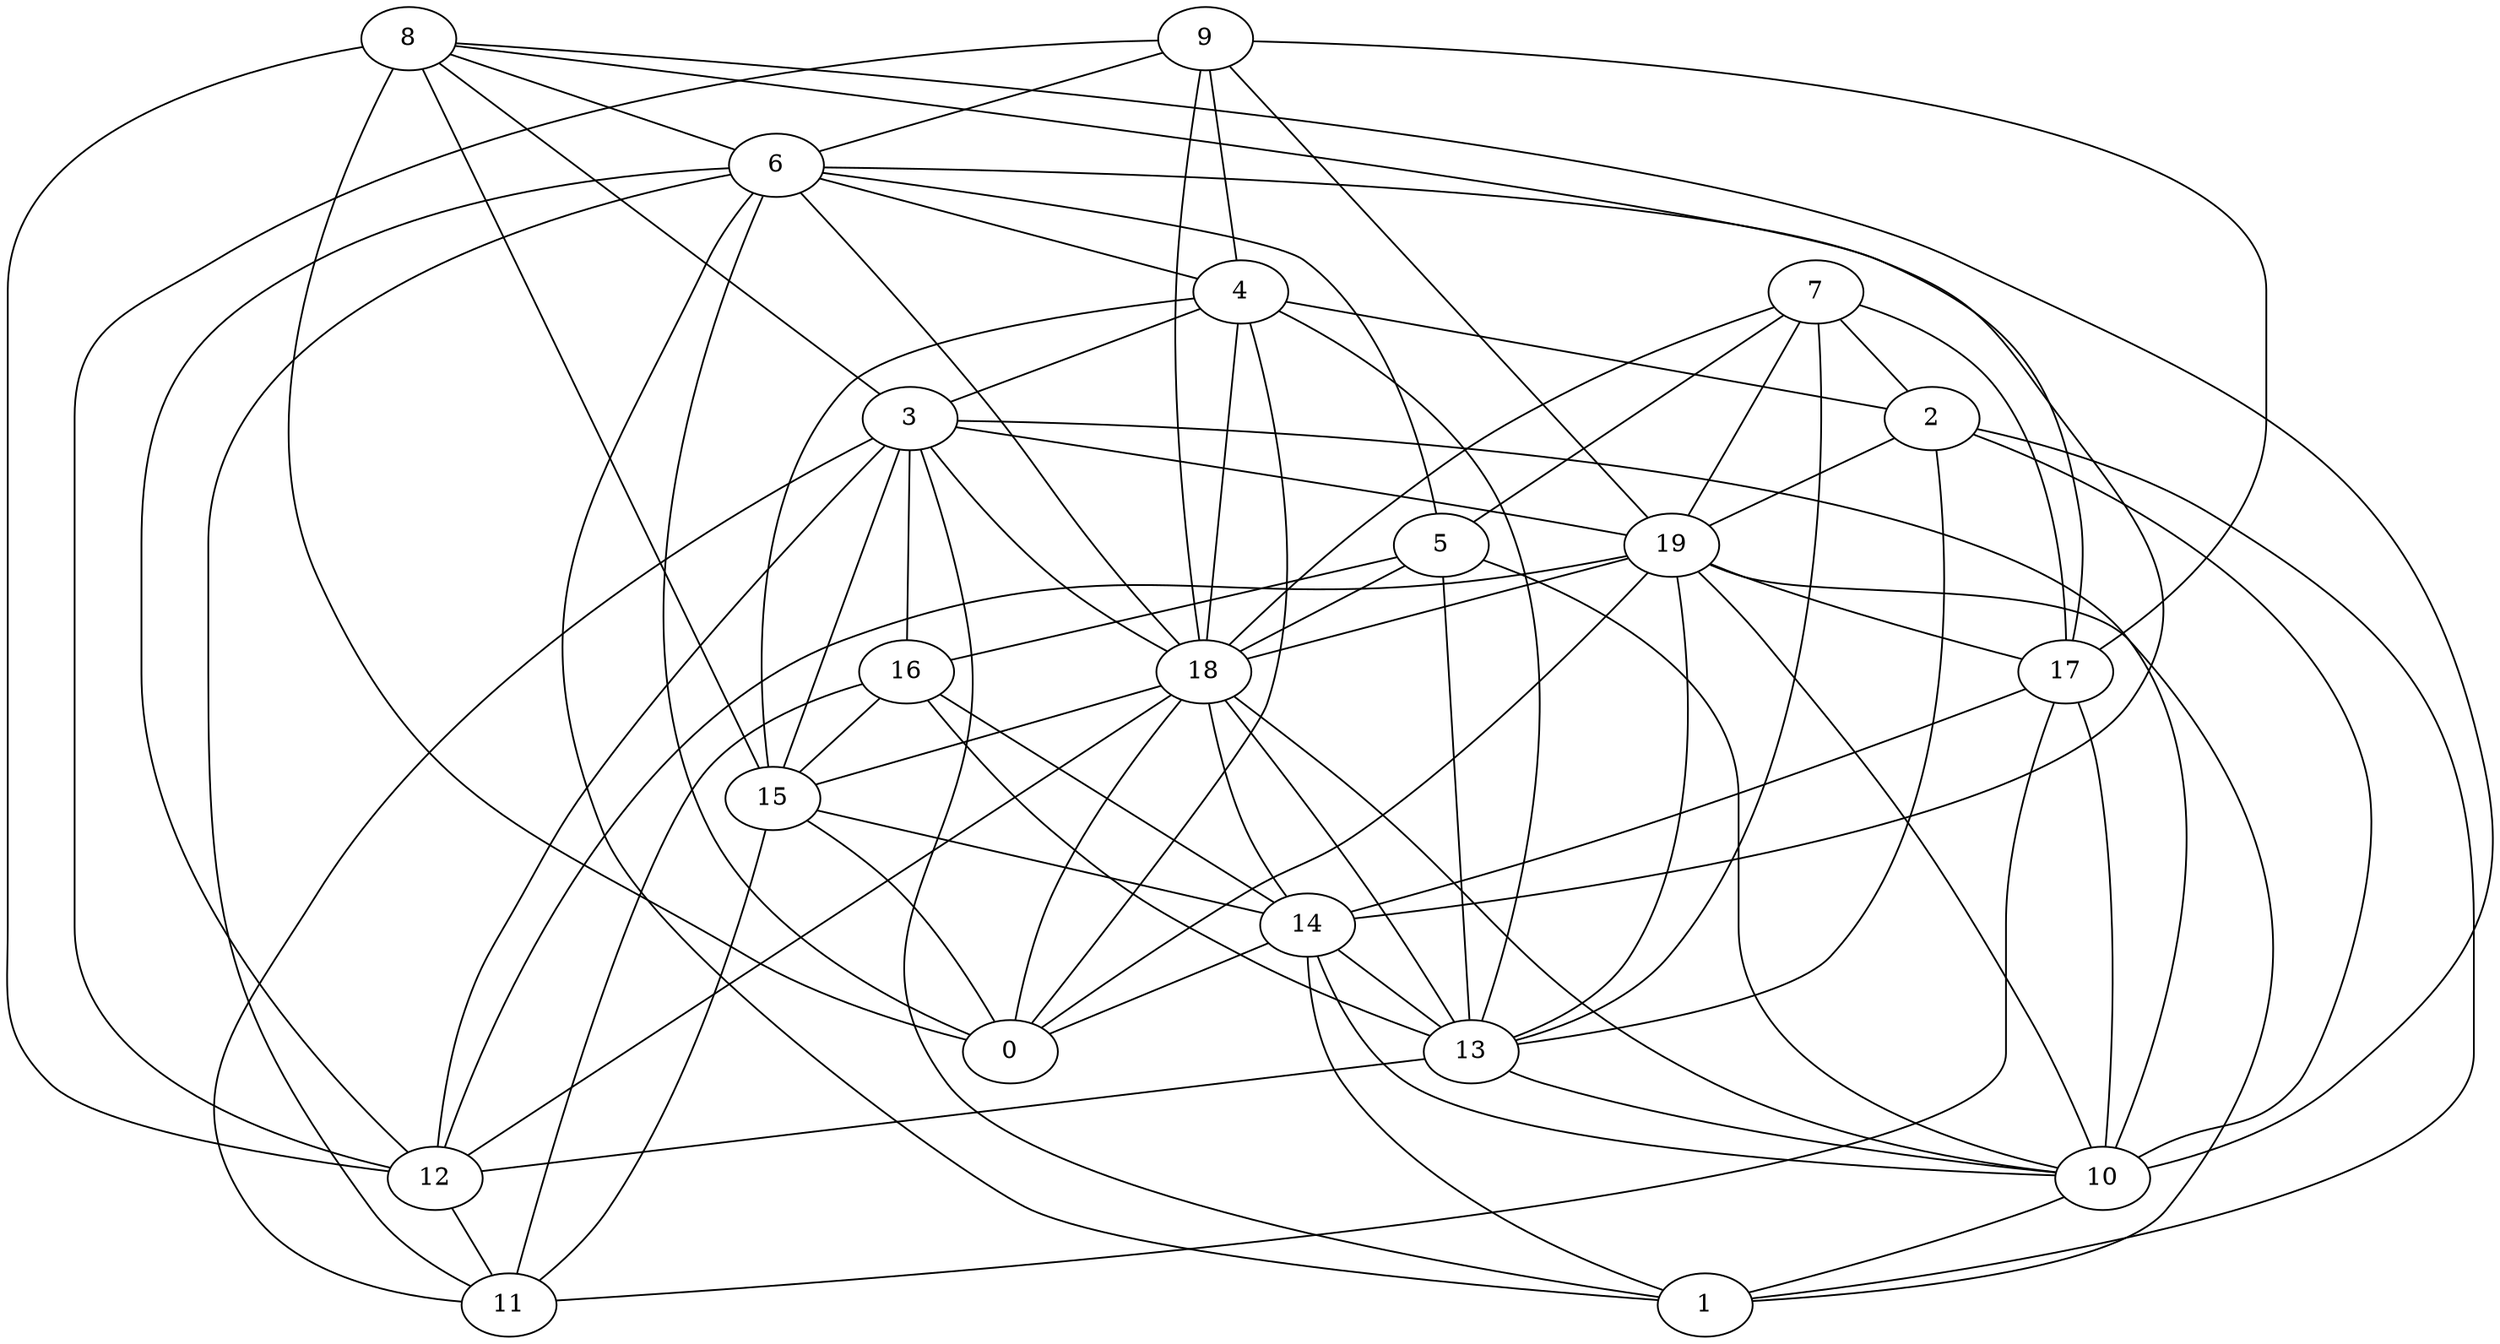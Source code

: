 digraph GG_graph {

subgraph G_graph {
edge [color = black]
"5" -> "16" [dir = none]
"6" -> "0" [dir = none]
"19" -> "10" [dir = none]
"19" -> "18" [dir = none]
"18" -> "15" [dir = none]
"18" -> "12" [dir = none]
"16" -> "13" [dir = none]
"3" -> "16" [dir = none]
"10" -> "1" [dir = none]
"15" -> "11" [dir = none]
"15" -> "0" [dir = none]
"9" -> "12" [dir = none]
"8" -> "17" [dir = none]
"4" -> "2" [dir = none]
"4" -> "3" [dir = none]
"4" -> "18" [dir = none]
"17" -> "10" [dir = none]
"7" -> "19" [dir = none]
"14" -> "10" [dir = none]
"4" -> "13" [dir = none]
"4" -> "0" [dir = none]
"8" -> "6" [dir = none]
"6" -> "1" [dir = none]
"14" -> "1" [dir = none]
"3" -> "18" [dir = none]
"2" -> "13" [dir = none]
"6" -> "12" [dir = none]
"16" -> "11" [dir = none]
"8" -> "12" [dir = none]
"14" -> "0" [dir = none]
"19" -> "0" [dir = none]
"12" -> "11" [dir = none]
"13" -> "10" [dir = none]
"5" -> "18" [dir = none]
"2" -> "1" [dir = none]
"7" -> "5" [dir = none]
"9" -> "19" [dir = none]
"15" -> "14" [dir = none]
"7" -> "17" [dir = none]
"19" -> "17" [dir = none]
"16" -> "14" [dir = none]
"18" -> "14" [dir = none]
"6" -> "11" [dir = none]
"6" -> "4" [dir = none]
"16" -> "15" [dir = none]
"8" -> "3" [dir = none]
"8" -> "0" [dir = none]
"18" -> "10" [dir = none]
"17" -> "14" [dir = none]
"18" -> "0" [dir = none]
"5" -> "13" [dir = none]
"3" -> "10" [dir = none]
"19" -> "13" [dir = none]
"3" -> "12" [dir = none]
"8" -> "10" [dir = none]
"14" -> "13" [dir = none]
"9" -> "4" [dir = none]
"3" -> "1" [dir = none]
"18" -> "13" [dir = none]
"13" -> "12" [dir = none]
"3" -> "11" [dir = none]
"7" -> "18" [dir = none]
"3" -> "19" [dir = none]
"2" -> "10" [dir = none]
"8" -> "15" [dir = none]
"7" -> "2" [dir = none]
"17" -> "11" [dir = none]
"9" -> "6" [dir = none]
"7" -> "13" [dir = none]
"6" -> "18" [dir = none]
"5" -> "10" [dir = none]
"6" -> "14" [dir = none]
"2" -> "19" [dir = none]
"6" -> "5" [dir = none]
"9" -> "18" [dir = none]
"19" -> "12" [dir = none]
"19" -> "1" [dir = none]
"3" -> "15" [dir = none]
"9" -> "17" [dir = none]
"4" -> "15" [dir = none]
}

}
